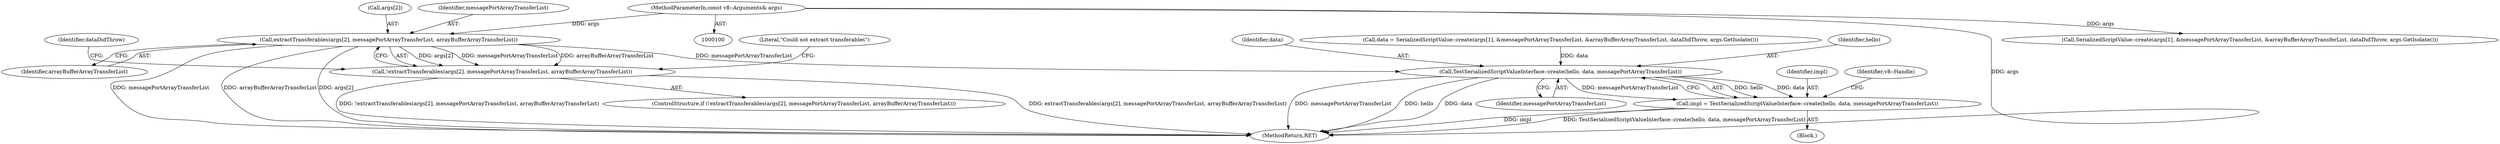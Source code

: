 digraph "0_Chrome_e9372a1bfd3588a80fcf49aa07321f0971dd6091_42@array" {
"1000132" [label="(Call,extractTransferables(args[2], messagePortArrayTransferList, arrayBufferArrayTransferList))"];
"1000101" [label="(MethodParameterIn,const v8::Arguments& args)"];
"1000131" [label="(Call,!extractTransferables(args[2], messagePortArrayTransferList, arrayBufferArrayTransferList))"];
"1000165" [label="(Call,TestSerializedScriptValueInterface::create(hello, data, messagePortArrayTransferList))"];
"1000163" [label="(Call,impl = TestSerializedScriptValueInterface::create(hello, data, messagePortArrayTransferList))"];
"1000164" [label="(Identifier,impl)"];
"1000131" [label="(Call,!extractTransferables(args[2], messagePortArrayTransferList, arrayBufferArrayTransferList))"];
"1000163" [label="(Call,impl = TestSerializedScriptValueInterface::create(hello, data, messagePortArrayTransferList))"];
"1000171" [label="(Identifier,v8::Handle)"];
"1000102" [label="(Block,)"];
"1000183" [label="(MethodReturn,RET)"];
"1000140" [label="(Literal,\"Could not extract transferables\")"];
"1000130" [label="(ControlStructure,if (!extractTransferables(args[2], messagePortArrayTransferList, arrayBufferArrayTransferList)))"];
"1000133" [label="(Call,args[2])"];
"1000166" [label="(Identifier,hello)"];
"1000165" [label="(Call,TestSerializedScriptValueInterface::create(hello, data, messagePortArrayTransferList))"];
"1000101" [label="(MethodParameterIn,const v8::Arguments& args)"];
"1000148" [label="(Call,SerializedScriptValue::create(args[1], &messagePortArrayTransferList, &arrayBufferArrayTransferList, dataDidThrow, args.GetIsolate()))"];
"1000167" [label="(Identifier,data)"];
"1000168" [label="(Identifier,messagePortArrayTransferList)"];
"1000132" [label="(Call,extractTransferables(args[2], messagePortArrayTransferList, arrayBufferArrayTransferList))"];
"1000146" [label="(Call,data = SerializedScriptValue::create(args[1], &messagePortArrayTransferList, &arrayBufferArrayTransferList, dataDidThrow, args.GetIsolate()))"];
"1000137" [label="(Identifier,arrayBufferArrayTransferList)"];
"1000136" [label="(Identifier,messagePortArrayTransferList)"];
"1000143" [label="(Identifier,dataDidThrow)"];
"1000132" -> "1000131"  [label="AST: "];
"1000132" -> "1000137"  [label="CFG: "];
"1000133" -> "1000132"  [label="AST: "];
"1000136" -> "1000132"  [label="AST: "];
"1000137" -> "1000132"  [label="AST: "];
"1000131" -> "1000132"  [label="CFG: "];
"1000132" -> "1000183"  [label="DDG: args[2]"];
"1000132" -> "1000183"  [label="DDG: messagePortArrayTransferList"];
"1000132" -> "1000183"  [label="DDG: arrayBufferArrayTransferList"];
"1000132" -> "1000131"  [label="DDG: args[2]"];
"1000132" -> "1000131"  [label="DDG: messagePortArrayTransferList"];
"1000132" -> "1000131"  [label="DDG: arrayBufferArrayTransferList"];
"1000101" -> "1000132"  [label="DDG: args"];
"1000132" -> "1000165"  [label="DDG: messagePortArrayTransferList"];
"1000101" -> "1000100"  [label="AST: "];
"1000101" -> "1000183"  [label="DDG: args"];
"1000101" -> "1000148"  [label="DDG: args"];
"1000131" -> "1000130"  [label="AST: "];
"1000140" -> "1000131"  [label="CFG: "];
"1000143" -> "1000131"  [label="CFG: "];
"1000131" -> "1000183"  [label="DDG: extractTransferables(args[2], messagePortArrayTransferList, arrayBufferArrayTransferList)"];
"1000131" -> "1000183"  [label="DDG: !extractTransferables(args[2], messagePortArrayTransferList, arrayBufferArrayTransferList)"];
"1000165" -> "1000163"  [label="AST: "];
"1000165" -> "1000168"  [label="CFG: "];
"1000166" -> "1000165"  [label="AST: "];
"1000167" -> "1000165"  [label="AST: "];
"1000168" -> "1000165"  [label="AST: "];
"1000163" -> "1000165"  [label="CFG: "];
"1000165" -> "1000183"  [label="DDG: messagePortArrayTransferList"];
"1000165" -> "1000183"  [label="DDG: hello"];
"1000165" -> "1000183"  [label="DDG: data"];
"1000165" -> "1000163"  [label="DDG: hello"];
"1000165" -> "1000163"  [label="DDG: data"];
"1000165" -> "1000163"  [label="DDG: messagePortArrayTransferList"];
"1000146" -> "1000165"  [label="DDG: data"];
"1000163" -> "1000102"  [label="AST: "];
"1000164" -> "1000163"  [label="AST: "];
"1000171" -> "1000163"  [label="CFG: "];
"1000163" -> "1000183"  [label="DDG: impl"];
"1000163" -> "1000183"  [label="DDG: TestSerializedScriptValueInterface::create(hello, data, messagePortArrayTransferList)"];
}
